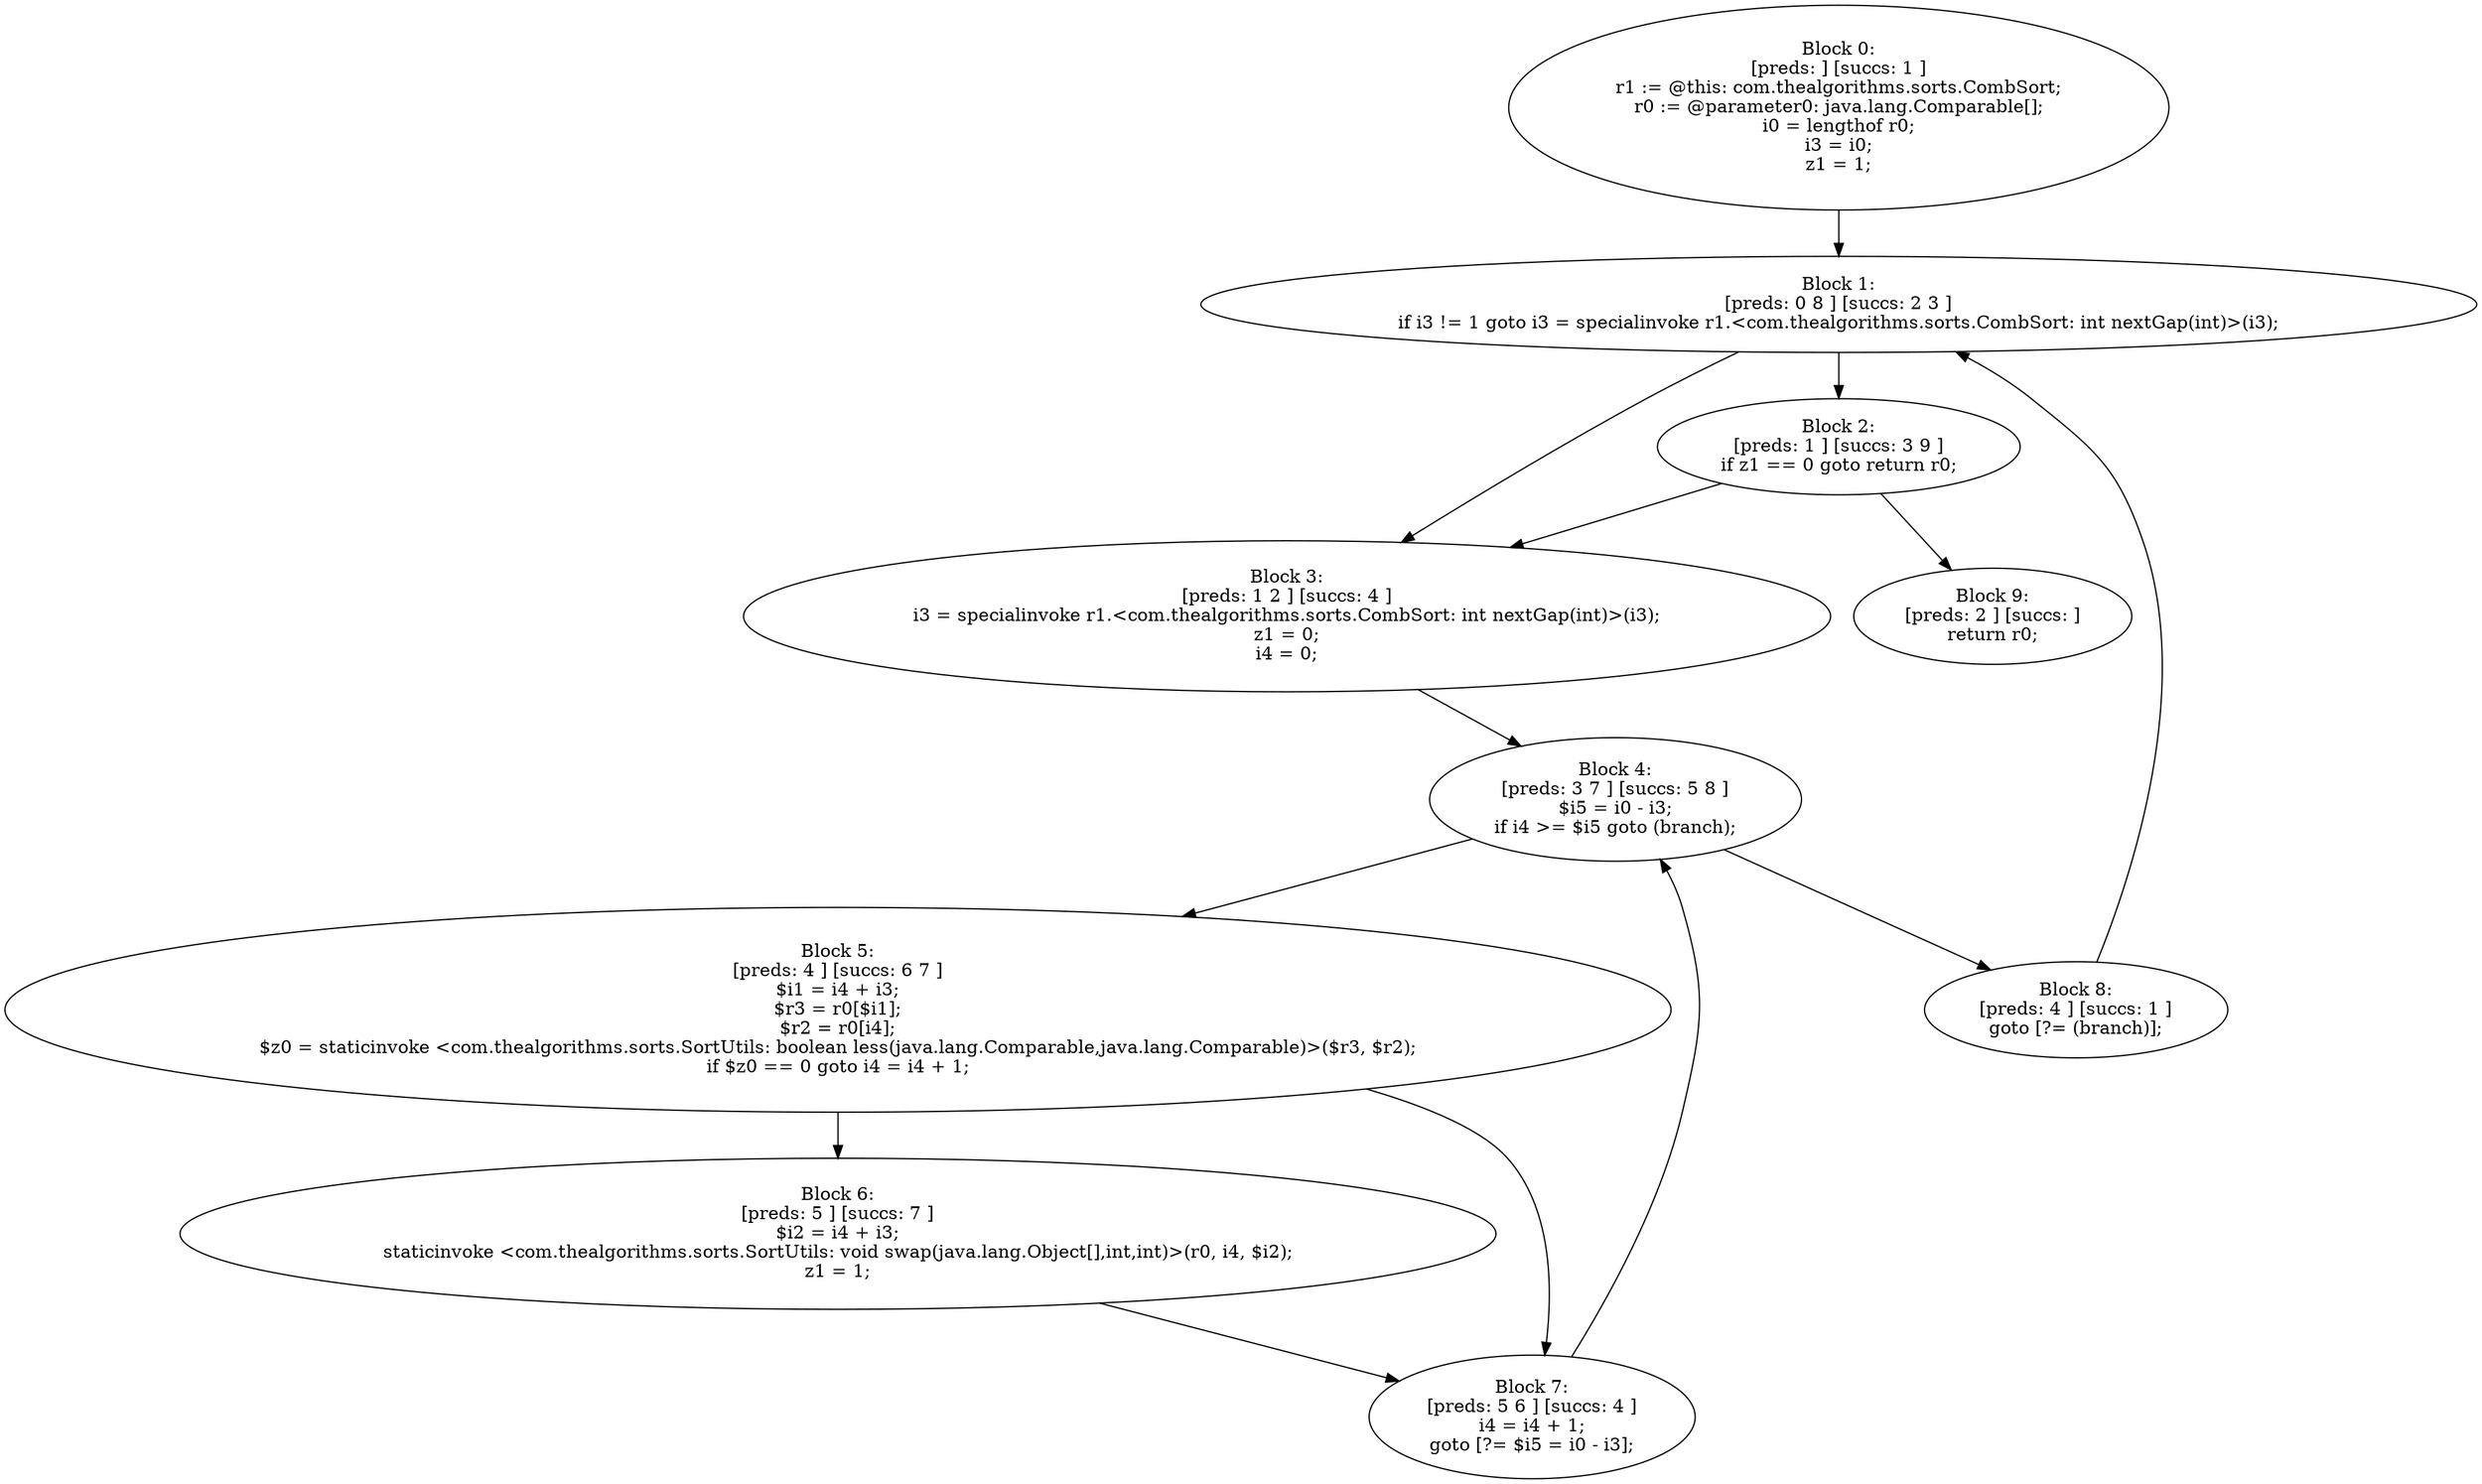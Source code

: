 digraph "unitGraph" {
    "Block 0:
[preds: ] [succs: 1 ]
r1 := @this: com.thealgorithms.sorts.CombSort;
r0 := @parameter0: java.lang.Comparable[];
i0 = lengthof r0;
i3 = i0;
z1 = 1;
"
    "Block 1:
[preds: 0 8 ] [succs: 2 3 ]
if i3 != 1 goto i3 = specialinvoke r1.<com.thealgorithms.sorts.CombSort: int nextGap(int)>(i3);
"
    "Block 2:
[preds: 1 ] [succs: 3 9 ]
if z1 == 0 goto return r0;
"
    "Block 3:
[preds: 1 2 ] [succs: 4 ]
i3 = specialinvoke r1.<com.thealgorithms.sorts.CombSort: int nextGap(int)>(i3);
z1 = 0;
i4 = 0;
"
    "Block 4:
[preds: 3 7 ] [succs: 5 8 ]
$i5 = i0 - i3;
if i4 >= $i5 goto (branch);
"
    "Block 5:
[preds: 4 ] [succs: 6 7 ]
$i1 = i4 + i3;
$r3 = r0[$i1];
$r2 = r0[i4];
$z0 = staticinvoke <com.thealgorithms.sorts.SortUtils: boolean less(java.lang.Comparable,java.lang.Comparable)>($r3, $r2);
if $z0 == 0 goto i4 = i4 + 1;
"
    "Block 6:
[preds: 5 ] [succs: 7 ]
$i2 = i4 + i3;
staticinvoke <com.thealgorithms.sorts.SortUtils: void swap(java.lang.Object[],int,int)>(r0, i4, $i2);
z1 = 1;
"
    "Block 7:
[preds: 5 6 ] [succs: 4 ]
i4 = i4 + 1;
goto [?= $i5 = i0 - i3];
"
    "Block 8:
[preds: 4 ] [succs: 1 ]
goto [?= (branch)];
"
    "Block 9:
[preds: 2 ] [succs: ]
return r0;
"
    "Block 0:
[preds: ] [succs: 1 ]
r1 := @this: com.thealgorithms.sorts.CombSort;
r0 := @parameter0: java.lang.Comparable[];
i0 = lengthof r0;
i3 = i0;
z1 = 1;
"->"Block 1:
[preds: 0 8 ] [succs: 2 3 ]
if i3 != 1 goto i3 = specialinvoke r1.<com.thealgorithms.sorts.CombSort: int nextGap(int)>(i3);
";
    "Block 1:
[preds: 0 8 ] [succs: 2 3 ]
if i3 != 1 goto i3 = specialinvoke r1.<com.thealgorithms.sorts.CombSort: int nextGap(int)>(i3);
"->"Block 2:
[preds: 1 ] [succs: 3 9 ]
if z1 == 0 goto return r0;
";
    "Block 1:
[preds: 0 8 ] [succs: 2 3 ]
if i3 != 1 goto i3 = specialinvoke r1.<com.thealgorithms.sorts.CombSort: int nextGap(int)>(i3);
"->"Block 3:
[preds: 1 2 ] [succs: 4 ]
i3 = specialinvoke r1.<com.thealgorithms.sorts.CombSort: int nextGap(int)>(i3);
z1 = 0;
i4 = 0;
";
    "Block 2:
[preds: 1 ] [succs: 3 9 ]
if z1 == 0 goto return r0;
"->"Block 3:
[preds: 1 2 ] [succs: 4 ]
i3 = specialinvoke r1.<com.thealgorithms.sorts.CombSort: int nextGap(int)>(i3);
z1 = 0;
i4 = 0;
";
    "Block 2:
[preds: 1 ] [succs: 3 9 ]
if z1 == 0 goto return r0;
"->"Block 9:
[preds: 2 ] [succs: ]
return r0;
";
    "Block 3:
[preds: 1 2 ] [succs: 4 ]
i3 = specialinvoke r1.<com.thealgorithms.sorts.CombSort: int nextGap(int)>(i3);
z1 = 0;
i4 = 0;
"->"Block 4:
[preds: 3 7 ] [succs: 5 8 ]
$i5 = i0 - i3;
if i4 >= $i5 goto (branch);
";
    "Block 4:
[preds: 3 7 ] [succs: 5 8 ]
$i5 = i0 - i3;
if i4 >= $i5 goto (branch);
"->"Block 5:
[preds: 4 ] [succs: 6 7 ]
$i1 = i4 + i3;
$r3 = r0[$i1];
$r2 = r0[i4];
$z0 = staticinvoke <com.thealgorithms.sorts.SortUtils: boolean less(java.lang.Comparable,java.lang.Comparable)>($r3, $r2);
if $z0 == 0 goto i4 = i4 + 1;
";
    "Block 4:
[preds: 3 7 ] [succs: 5 8 ]
$i5 = i0 - i3;
if i4 >= $i5 goto (branch);
"->"Block 8:
[preds: 4 ] [succs: 1 ]
goto [?= (branch)];
";
    "Block 5:
[preds: 4 ] [succs: 6 7 ]
$i1 = i4 + i3;
$r3 = r0[$i1];
$r2 = r0[i4];
$z0 = staticinvoke <com.thealgorithms.sorts.SortUtils: boolean less(java.lang.Comparable,java.lang.Comparable)>($r3, $r2);
if $z0 == 0 goto i4 = i4 + 1;
"->"Block 6:
[preds: 5 ] [succs: 7 ]
$i2 = i4 + i3;
staticinvoke <com.thealgorithms.sorts.SortUtils: void swap(java.lang.Object[],int,int)>(r0, i4, $i2);
z1 = 1;
";
    "Block 5:
[preds: 4 ] [succs: 6 7 ]
$i1 = i4 + i3;
$r3 = r0[$i1];
$r2 = r0[i4];
$z0 = staticinvoke <com.thealgorithms.sorts.SortUtils: boolean less(java.lang.Comparable,java.lang.Comparable)>($r3, $r2);
if $z0 == 0 goto i4 = i4 + 1;
"->"Block 7:
[preds: 5 6 ] [succs: 4 ]
i4 = i4 + 1;
goto [?= $i5 = i0 - i3];
";
    "Block 6:
[preds: 5 ] [succs: 7 ]
$i2 = i4 + i3;
staticinvoke <com.thealgorithms.sorts.SortUtils: void swap(java.lang.Object[],int,int)>(r0, i4, $i2);
z1 = 1;
"->"Block 7:
[preds: 5 6 ] [succs: 4 ]
i4 = i4 + 1;
goto [?= $i5 = i0 - i3];
";
    "Block 7:
[preds: 5 6 ] [succs: 4 ]
i4 = i4 + 1;
goto [?= $i5 = i0 - i3];
"->"Block 4:
[preds: 3 7 ] [succs: 5 8 ]
$i5 = i0 - i3;
if i4 >= $i5 goto (branch);
";
    "Block 8:
[preds: 4 ] [succs: 1 ]
goto [?= (branch)];
"->"Block 1:
[preds: 0 8 ] [succs: 2 3 ]
if i3 != 1 goto i3 = specialinvoke r1.<com.thealgorithms.sorts.CombSort: int nextGap(int)>(i3);
";
}
